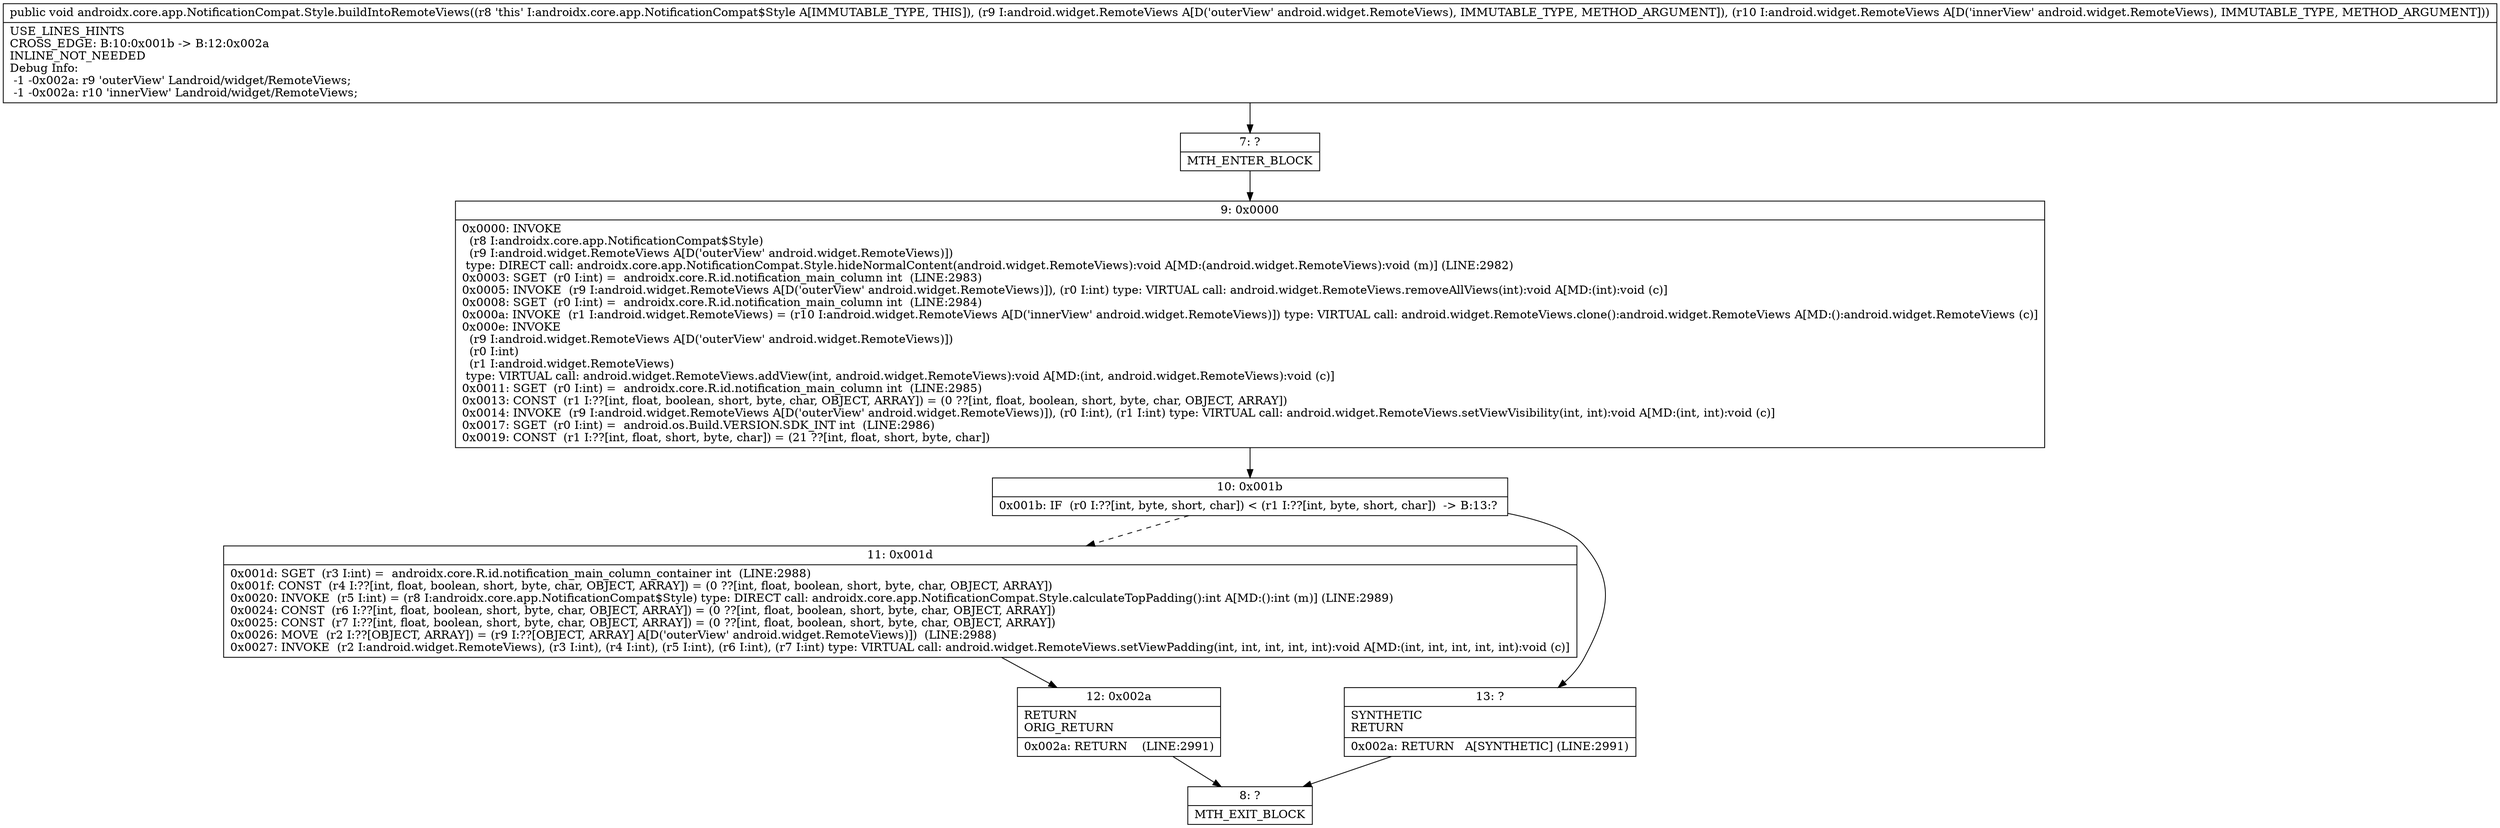 digraph "CFG forandroidx.core.app.NotificationCompat.Style.buildIntoRemoteViews(Landroid\/widget\/RemoteViews;Landroid\/widget\/RemoteViews;)V" {
Node_7 [shape=record,label="{7\:\ ?|MTH_ENTER_BLOCK\l}"];
Node_9 [shape=record,label="{9\:\ 0x0000|0x0000: INVOKE  \l  (r8 I:androidx.core.app.NotificationCompat$Style)\l  (r9 I:android.widget.RemoteViews A[D('outerView' android.widget.RemoteViews)])\l type: DIRECT call: androidx.core.app.NotificationCompat.Style.hideNormalContent(android.widget.RemoteViews):void A[MD:(android.widget.RemoteViews):void (m)] (LINE:2982)\l0x0003: SGET  (r0 I:int) =  androidx.core.R.id.notification_main_column int  (LINE:2983)\l0x0005: INVOKE  (r9 I:android.widget.RemoteViews A[D('outerView' android.widget.RemoteViews)]), (r0 I:int) type: VIRTUAL call: android.widget.RemoteViews.removeAllViews(int):void A[MD:(int):void (c)]\l0x0008: SGET  (r0 I:int) =  androidx.core.R.id.notification_main_column int  (LINE:2984)\l0x000a: INVOKE  (r1 I:android.widget.RemoteViews) = (r10 I:android.widget.RemoteViews A[D('innerView' android.widget.RemoteViews)]) type: VIRTUAL call: android.widget.RemoteViews.clone():android.widget.RemoteViews A[MD:():android.widget.RemoteViews (c)]\l0x000e: INVOKE  \l  (r9 I:android.widget.RemoteViews A[D('outerView' android.widget.RemoteViews)])\l  (r0 I:int)\l  (r1 I:android.widget.RemoteViews)\l type: VIRTUAL call: android.widget.RemoteViews.addView(int, android.widget.RemoteViews):void A[MD:(int, android.widget.RemoteViews):void (c)]\l0x0011: SGET  (r0 I:int) =  androidx.core.R.id.notification_main_column int  (LINE:2985)\l0x0013: CONST  (r1 I:??[int, float, boolean, short, byte, char, OBJECT, ARRAY]) = (0 ??[int, float, boolean, short, byte, char, OBJECT, ARRAY]) \l0x0014: INVOKE  (r9 I:android.widget.RemoteViews A[D('outerView' android.widget.RemoteViews)]), (r0 I:int), (r1 I:int) type: VIRTUAL call: android.widget.RemoteViews.setViewVisibility(int, int):void A[MD:(int, int):void (c)]\l0x0017: SGET  (r0 I:int) =  android.os.Build.VERSION.SDK_INT int  (LINE:2986)\l0x0019: CONST  (r1 I:??[int, float, short, byte, char]) = (21 ??[int, float, short, byte, char]) \l}"];
Node_10 [shape=record,label="{10\:\ 0x001b|0x001b: IF  (r0 I:??[int, byte, short, char]) \< (r1 I:??[int, byte, short, char])  \-\> B:13:? \l}"];
Node_11 [shape=record,label="{11\:\ 0x001d|0x001d: SGET  (r3 I:int) =  androidx.core.R.id.notification_main_column_container int  (LINE:2988)\l0x001f: CONST  (r4 I:??[int, float, boolean, short, byte, char, OBJECT, ARRAY]) = (0 ??[int, float, boolean, short, byte, char, OBJECT, ARRAY]) \l0x0020: INVOKE  (r5 I:int) = (r8 I:androidx.core.app.NotificationCompat$Style) type: DIRECT call: androidx.core.app.NotificationCompat.Style.calculateTopPadding():int A[MD:():int (m)] (LINE:2989)\l0x0024: CONST  (r6 I:??[int, float, boolean, short, byte, char, OBJECT, ARRAY]) = (0 ??[int, float, boolean, short, byte, char, OBJECT, ARRAY]) \l0x0025: CONST  (r7 I:??[int, float, boolean, short, byte, char, OBJECT, ARRAY]) = (0 ??[int, float, boolean, short, byte, char, OBJECT, ARRAY]) \l0x0026: MOVE  (r2 I:??[OBJECT, ARRAY]) = (r9 I:??[OBJECT, ARRAY] A[D('outerView' android.widget.RemoteViews)])  (LINE:2988)\l0x0027: INVOKE  (r2 I:android.widget.RemoteViews), (r3 I:int), (r4 I:int), (r5 I:int), (r6 I:int), (r7 I:int) type: VIRTUAL call: android.widget.RemoteViews.setViewPadding(int, int, int, int, int):void A[MD:(int, int, int, int, int):void (c)]\l}"];
Node_12 [shape=record,label="{12\:\ 0x002a|RETURN\lORIG_RETURN\l|0x002a: RETURN    (LINE:2991)\l}"];
Node_8 [shape=record,label="{8\:\ ?|MTH_EXIT_BLOCK\l}"];
Node_13 [shape=record,label="{13\:\ ?|SYNTHETIC\lRETURN\l|0x002a: RETURN   A[SYNTHETIC] (LINE:2991)\l}"];
MethodNode[shape=record,label="{public void androidx.core.app.NotificationCompat.Style.buildIntoRemoteViews((r8 'this' I:androidx.core.app.NotificationCompat$Style A[IMMUTABLE_TYPE, THIS]), (r9 I:android.widget.RemoteViews A[D('outerView' android.widget.RemoteViews), IMMUTABLE_TYPE, METHOD_ARGUMENT]), (r10 I:android.widget.RemoteViews A[D('innerView' android.widget.RemoteViews), IMMUTABLE_TYPE, METHOD_ARGUMENT]))  | USE_LINES_HINTS\lCROSS_EDGE: B:10:0x001b \-\> B:12:0x002a\lINLINE_NOT_NEEDED\lDebug Info:\l  \-1 \-0x002a: r9 'outerView' Landroid\/widget\/RemoteViews;\l  \-1 \-0x002a: r10 'innerView' Landroid\/widget\/RemoteViews;\l}"];
MethodNode -> Node_7;Node_7 -> Node_9;
Node_9 -> Node_10;
Node_10 -> Node_11[style=dashed];
Node_10 -> Node_13;
Node_11 -> Node_12;
Node_12 -> Node_8;
Node_13 -> Node_8;
}

